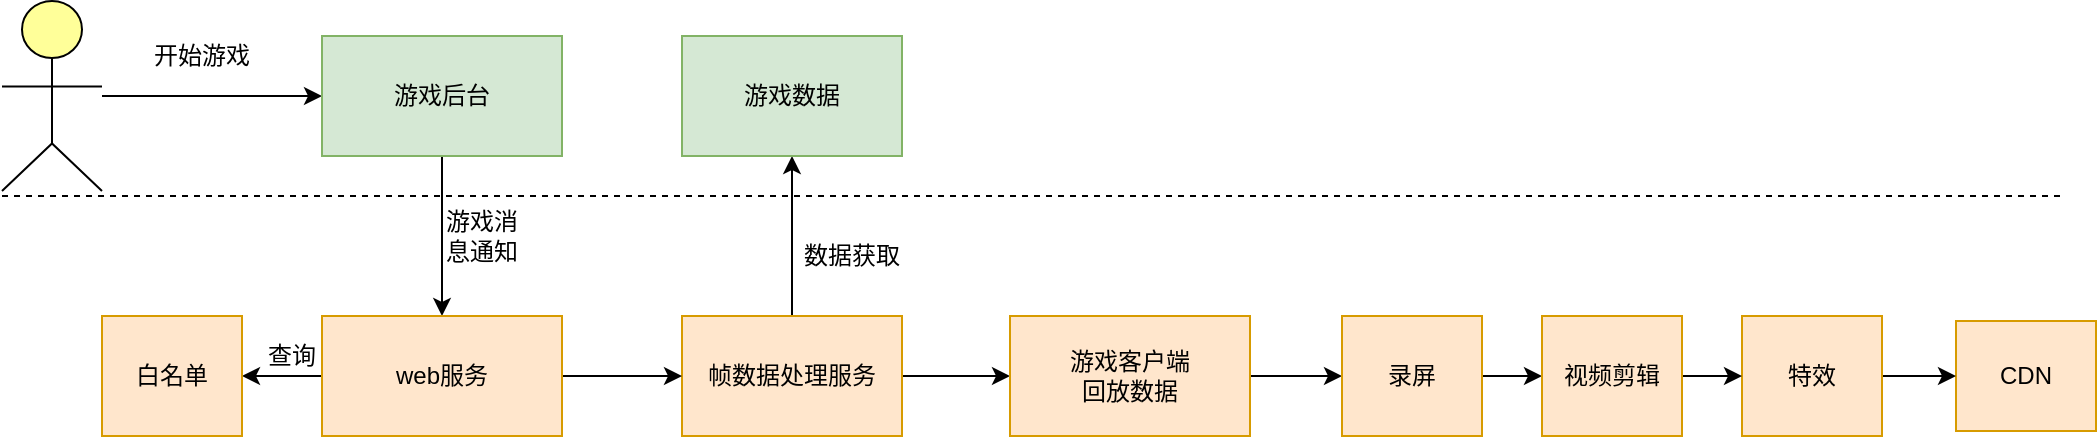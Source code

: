 <mxfile version="13.8.8" type="github">
  <diagram id="gCvyrY2m4uqeDe01h3Mi" name="Page-1">
    <mxGraphModel dx="2249" dy="713" grid="1" gridSize="10" guides="1" tooltips="1" connect="1" arrows="1" fold="1" page="1" pageScale="1" pageWidth="827" pageHeight="1169" math="0" shadow="0">
      <root>
        <mxCell id="0" />
        <mxCell id="1" parent="0" />
        <mxCell id="Z1k0xj3lT9rNJoiL3OVD-3" value="" style="edgeStyle=orthogonalEdgeStyle;rounded=0;orthogonalLoop=1;jettySize=auto;html=1;strokeColor=#000000;" edge="1" parent="1" source="Z1k0xj3lT9rNJoiL3OVD-4" target="Z1k0xj3lT9rNJoiL3OVD-9">
          <mxGeometry relative="1" as="geometry" />
        </mxCell>
        <mxCell id="Z1k0xj3lT9rNJoiL3OVD-4" value="" style="html=1;whiteSpace=wrap;fillColor=#ffff99;shape=mxgraph.archimate3.actor;fontSize=14;" vertex="1" parent="1">
          <mxGeometry x="-150" y="142.5" width="50" height="95" as="geometry" />
        </mxCell>
        <mxCell id="Z1k0xj3lT9rNJoiL3OVD-6" value="" style="edgeStyle=orthogonalEdgeStyle;rounded=0;orthogonalLoop=1;jettySize=auto;html=1;strokeColor=#000000;" edge="1" parent="1" source="Z1k0xj3lT9rNJoiL3OVD-7" target="Z1k0xj3lT9rNJoiL3OVD-29">
          <mxGeometry relative="1" as="geometry" />
        </mxCell>
        <mxCell id="Z1k0xj3lT9rNJoiL3OVD-36" style="edgeStyle=orthogonalEdgeStyle;rounded=0;orthogonalLoop=1;jettySize=auto;html=1;exitX=1;exitY=0.5;exitDx=0;exitDy=0;entryX=0;entryY=0.5;entryDx=0;entryDy=0;" edge="1" parent="1" source="Z1k0xj3lT9rNJoiL3OVD-7" target="Z1k0xj3lT9rNJoiL3OVD-12">
          <mxGeometry relative="1" as="geometry" />
        </mxCell>
        <mxCell id="Z1k0xj3lT9rNJoiL3OVD-7" value="帧数据处理服务" style="rounded=0;whiteSpace=wrap;html=1;fillColor=#ffe6cc;strokeColor=#d79b00;" vertex="1" parent="1">
          <mxGeometry x="190" y="300" width="110" height="60" as="geometry" />
        </mxCell>
        <mxCell id="Z1k0xj3lT9rNJoiL3OVD-8" style="edgeStyle=orthogonalEdgeStyle;rounded=0;orthogonalLoop=1;jettySize=auto;html=1;exitX=0.5;exitY=1;exitDx=0;exitDy=0;entryX=0.5;entryY=0;entryDx=0;entryDy=0;strokeColor=#000000;" edge="1" parent="1" source="Z1k0xj3lT9rNJoiL3OVD-9" target="Z1k0xj3lT9rNJoiL3OVD-21">
          <mxGeometry relative="1" as="geometry" />
        </mxCell>
        <mxCell id="Z1k0xj3lT9rNJoiL3OVD-9" value="游戏后台" style="rounded=0;whiteSpace=wrap;html=1;fillColor=#d5e8d4;strokeColor=#82b366;" vertex="1" parent="1">
          <mxGeometry x="10" y="160" width="120" height="60" as="geometry" />
        </mxCell>
        <mxCell id="Z1k0xj3lT9rNJoiL3OVD-37" value="" style="edgeStyle=orthogonalEdgeStyle;rounded=0;orthogonalLoop=1;jettySize=auto;html=1;" edge="1" parent="1" source="Z1k0xj3lT9rNJoiL3OVD-12" target="Z1k0xj3lT9rNJoiL3OVD-13">
          <mxGeometry relative="1" as="geometry" />
        </mxCell>
        <mxCell id="Z1k0xj3lT9rNJoiL3OVD-12" value="游戏客户端&lt;br&gt;回放数据" style="rounded=0;whiteSpace=wrap;html=1;fillColor=#ffe6cc;strokeColor=#d79b00;" vertex="1" parent="1">
          <mxGeometry x="354" y="300" width="120" height="60" as="geometry" />
        </mxCell>
        <mxCell id="Z1k0xj3lT9rNJoiL3OVD-40" value="" style="edgeStyle=orthogonalEdgeStyle;rounded=0;orthogonalLoop=1;jettySize=auto;html=1;" edge="1" parent="1" source="Z1k0xj3lT9rNJoiL3OVD-13" target="Z1k0xj3lT9rNJoiL3OVD-39">
          <mxGeometry relative="1" as="geometry" />
        </mxCell>
        <mxCell id="Z1k0xj3lT9rNJoiL3OVD-13" value="录屏" style="rounded=0;whiteSpace=wrap;html=1;fillColor=#ffe6cc;strokeColor=#d79b00;" vertex="1" parent="1">
          <mxGeometry x="520" y="300" width="70" height="60" as="geometry" />
        </mxCell>
        <mxCell id="Z1k0xj3lT9rNJoiL3OVD-17" value="CDN" style="rounded=0;whiteSpace=wrap;html=1;fillColor=#ffe6cc;strokeColor=#d79b00;" vertex="1" parent="1">
          <mxGeometry x="827" y="302.5" width="70" height="55" as="geometry" />
        </mxCell>
        <mxCell id="Z1k0xj3lT9rNJoiL3OVD-19" value="" style="edgeStyle=orthogonalEdgeStyle;rounded=0;orthogonalLoop=1;jettySize=auto;html=1;strokeColor=#000000;" edge="1" parent="1" source="Z1k0xj3lT9rNJoiL3OVD-21" target="Z1k0xj3lT9rNJoiL3OVD-7">
          <mxGeometry relative="1" as="geometry" />
        </mxCell>
        <mxCell id="Z1k0xj3lT9rNJoiL3OVD-20" value="" style="edgeStyle=orthogonalEdgeStyle;rounded=0;orthogonalLoop=1;jettySize=auto;html=1;strokeColor=#000000;" edge="1" parent="1" source="Z1k0xj3lT9rNJoiL3OVD-21" target="Z1k0xj3lT9rNJoiL3OVD-22">
          <mxGeometry relative="1" as="geometry" />
        </mxCell>
        <mxCell id="Z1k0xj3lT9rNJoiL3OVD-21" value="web服务" style="rounded=0;whiteSpace=wrap;html=1;fillColor=#ffe6cc;strokeColor=#d79b00;" vertex="1" parent="1">
          <mxGeometry x="10" y="300" width="120" height="60" as="geometry" />
        </mxCell>
        <mxCell id="Z1k0xj3lT9rNJoiL3OVD-22" value="白名单" style="rounded=0;whiteSpace=wrap;html=1;fillColor=#ffe6cc;strokeColor=#d79b00;" vertex="1" parent="1">
          <mxGeometry x="-100" y="300" width="70" height="60" as="geometry" />
        </mxCell>
        <mxCell id="Z1k0xj3lT9rNJoiL3OVD-25" value="开始游戏" style="text;html=1;strokeColor=none;fillColor=none;align=center;verticalAlign=middle;whiteSpace=wrap;rounded=0;" vertex="1" parent="1">
          <mxGeometry x="-80" y="160" width="60" height="20" as="geometry" />
        </mxCell>
        <mxCell id="Z1k0xj3lT9rNJoiL3OVD-26" value="游戏消息通知" style="text;html=1;strokeColor=none;fillColor=none;align=center;verticalAlign=middle;whiteSpace=wrap;rounded=0;" vertex="1" parent="1">
          <mxGeometry x="70" y="240" width="40" height="40" as="geometry" />
        </mxCell>
        <mxCell id="Z1k0xj3lT9rNJoiL3OVD-28" value="查询" style="text;html=1;strokeColor=none;fillColor=none;align=center;verticalAlign=middle;whiteSpace=wrap;rounded=0;" vertex="1" parent="1">
          <mxGeometry x="-50" y="310" width="90" height="20" as="geometry" />
        </mxCell>
        <mxCell id="Z1k0xj3lT9rNJoiL3OVD-29" value="游戏数据" style="rounded=0;whiteSpace=wrap;html=1;fillColor=#d5e8d4;strokeColor=#82b366;" vertex="1" parent="1">
          <mxGeometry x="190" y="160" width="110" height="60" as="geometry" />
        </mxCell>
        <mxCell id="Z1k0xj3lT9rNJoiL3OVD-30" value="" style="endArrow=none;html=1;strokeColor=#000000;dashed=1;" edge="1" parent="1">
          <mxGeometry width="50" height="50" relative="1" as="geometry">
            <mxPoint x="-150" y="240" as="sourcePoint" />
            <mxPoint x="880" y="240" as="targetPoint" />
          </mxGeometry>
        </mxCell>
        <mxCell id="Z1k0xj3lT9rNJoiL3OVD-42" value="" style="edgeStyle=orthogonalEdgeStyle;rounded=0;orthogonalLoop=1;jettySize=auto;html=1;" edge="1" parent="1" source="Z1k0xj3lT9rNJoiL3OVD-38" target="Z1k0xj3lT9rNJoiL3OVD-17">
          <mxGeometry relative="1" as="geometry" />
        </mxCell>
        <mxCell id="Z1k0xj3lT9rNJoiL3OVD-38" value="特效" style="rounded=0;whiteSpace=wrap;html=1;fillColor=#ffe6cc;strokeColor=#d79b00;" vertex="1" parent="1">
          <mxGeometry x="720" y="300" width="70" height="60" as="geometry" />
        </mxCell>
        <mxCell id="Z1k0xj3lT9rNJoiL3OVD-41" value="" style="edgeStyle=orthogonalEdgeStyle;rounded=0;orthogonalLoop=1;jettySize=auto;html=1;" edge="1" parent="1" source="Z1k0xj3lT9rNJoiL3OVD-39" target="Z1k0xj3lT9rNJoiL3OVD-38">
          <mxGeometry relative="1" as="geometry" />
        </mxCell>
        <mxCell id="Z1k0xj3lT9rNJoiL3OVD-39" value="视频剪辑" style="rounded=0;whiteSpace=wrap;html=1;fillColor=#ffe6cc;strokeColor=#d79b00;" vertex="1" parent="1">
          <mxGeometry x="620" y="300" width="70" height="60" as="geometry" />
        </mxCell>
        <mxCell id="Z1k0xj3lT9rNJoiL3OVD-43" value="数据获取" style="text;html=1;strokeColor=none;fillColor=none;align=center;verticalAlign=middle;whiteSpace=wrap;rounded=0;" vertex="1" parent="1">
          <mxGeometry x="250" y="250" width="50" height="40" as="geometry" />
        </mxCell>
      </root>
    </mxGraphModel>
  </diagram>
</mxfile>
